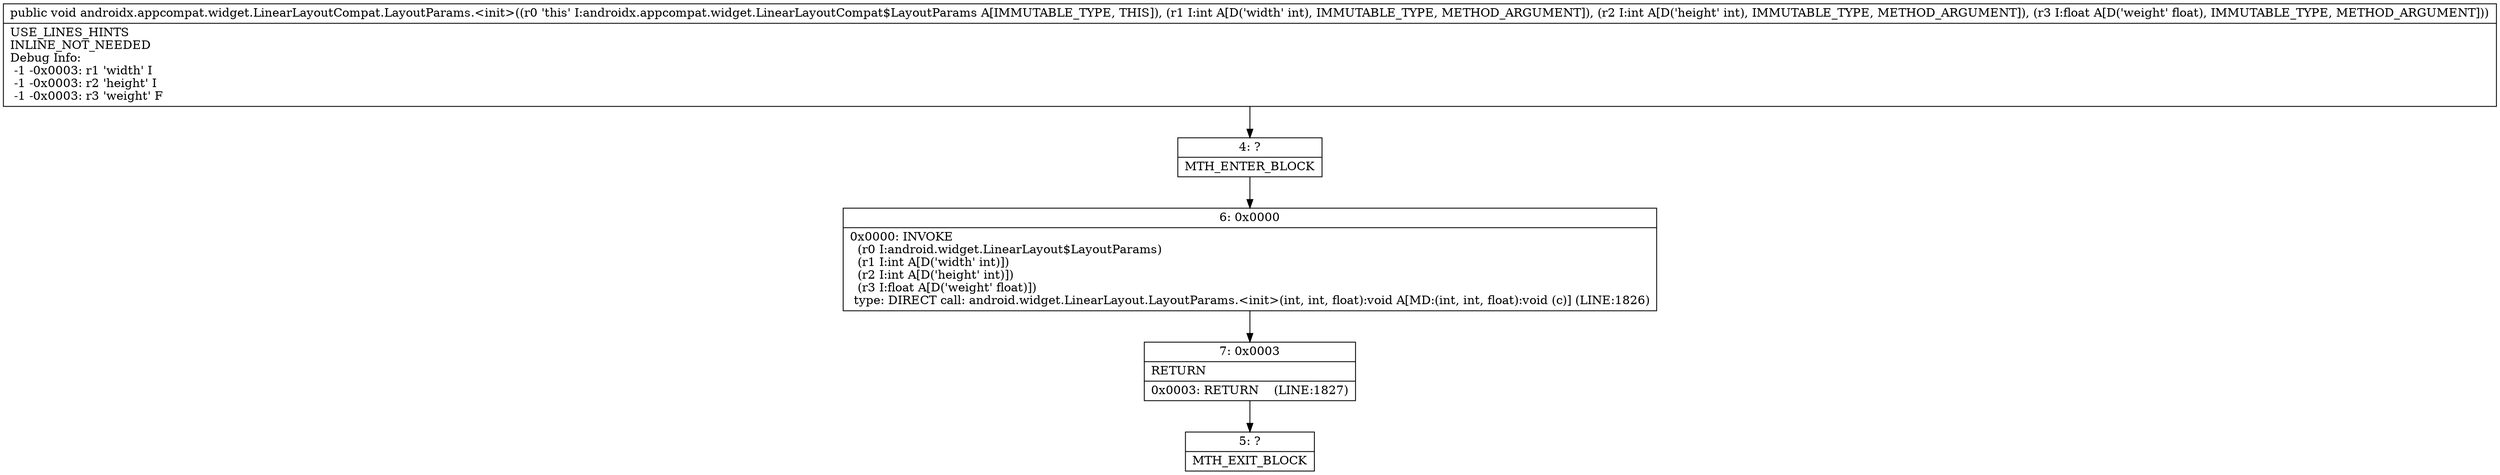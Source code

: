 digraph "CFG forandroidx.appcompat.widget.LinearLayoutCompat.LayoutParams.\<init\>(IIF)V" {
Node_4 [shape=record,label="{4\:\ ?|MTH_ENTER_BLOCK\l}"];
Node_6 [shape=record,label="{6\:\ 0x0000|0x0000: INVOKE  \l  (r0 I:android.widget.LinearLayout$LayoutParams)\l  (r1 I:int A[D('width' int)])\l  (r2 I:int A[D('height' int)])\l  (r3 I:float A[D('weight' float)])\l type: DIRECT call: android.widget.LinearLayout.LayoutParams.\<init\>(int, int, float):void A[MD:(int, int, float):void (c)] (LINE:1826)\l}"];
Node_7 [shape=record,label="{7\:\ 0x0003|RETURN\l|0x0003: RETURN    (LINE:1827)\l}"];
Node_5 [shape=record,label="{5\:\ ?|MTH_EXIT_BLOCK\l}"];
MethodNode[shape=record,label="{public void androidx.appcompat.widget.LinearLayoutCompat.LayoutParams.\<init\>((r0 'this' I:androidx.appcompat.widget.LinearLayoutCompat$LayoutParams A[IMMUTABLE_TYPE, THIS]), (r1 I:int A[D('width' int), IMMUTABLE_TYPE, METHOD_ARGUMENT]), (r2 I:int A[D('height' int), IMMUTABLE_TYPE, METHOD_ARGUMENT]), (r3 I:float A[D('weight' float), IMMUTABLE_TYPE, METHOD_ARGUMENT]))  | USE_LINES_HINTS\lINLINE_NOT_NEEDED\lDebug Info:\l  \-1 \-0x0003: r1 'width' I\l  \-1 \-0x0003: r2 'height' I\l  \-1 \-0x0003: r3 'weight' F\l}"];
MethodNode -> Node_4;Node_4 -> Node_6;
Node_6 -> Node_7;
Node_7 -> Node_5;
}

